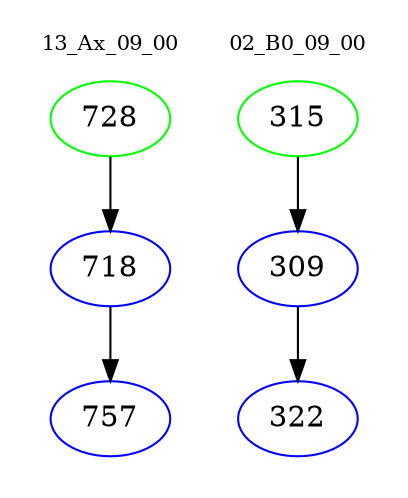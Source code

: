 digraph{
subgraph cluster_0 {
color = white
label = "13_Ax_09_00";
fontsize=10;
T0_728 [label="728", color="green"]
T0_728 -> T0_718 [color="black"]
T0_718 [label="718", color="blue"]
T0_718 -> T0_757 [color="black"]
T0_757 [label="757", color="blue"]
}
subgraph cluster_1 {
color = white
label = "02_B0_09_00";
fontsize=10;
T1_315 [label="315", color="green"]
T1_315 -> T1_309 [color="black"]
T1_309 [label="309", color="blue"]
T1_309 -> T1_322 [color="black"]
T1_322 [label="322", color="blue"]
}
}
